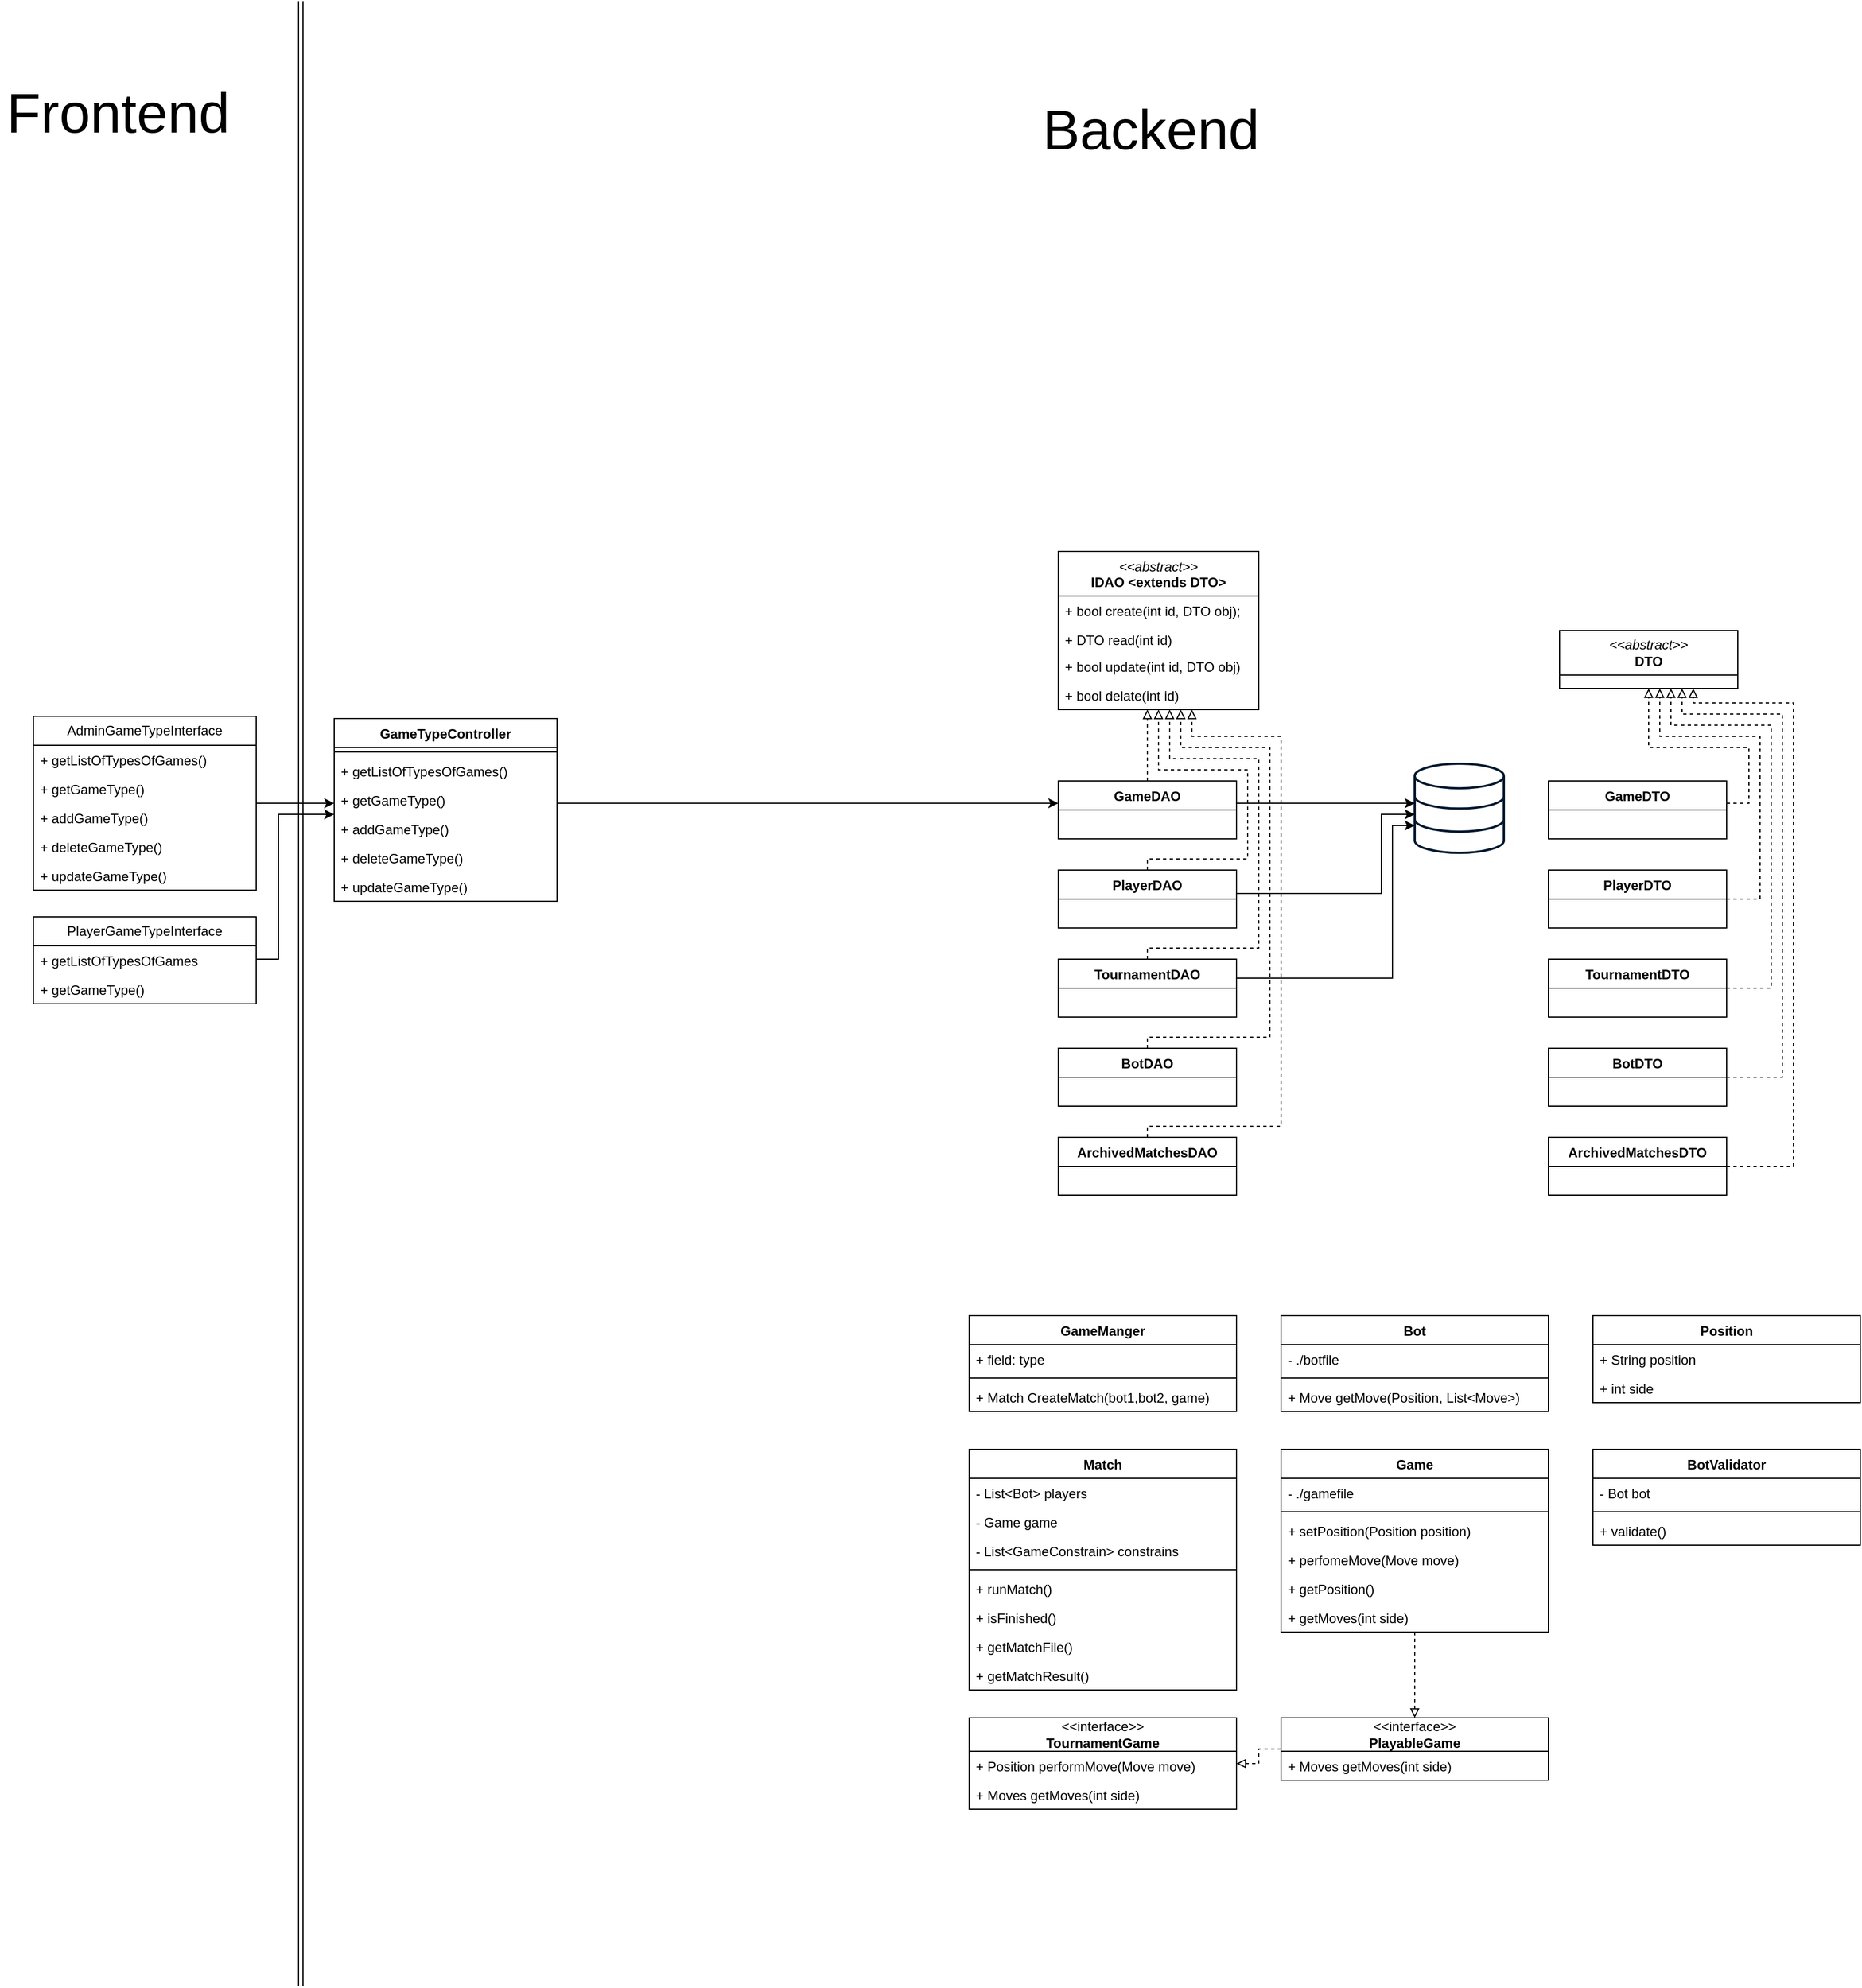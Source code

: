 <mxfile version="22.0.8" type="github">
  <diagram name="Page-1" id="vq4zcLMNqd9nZXXzY1yO">
    <mxGraphModel dx="2870" dy="858" grid="1" gridSize="10" guides="1" tooltips="1" connect="1" arrows="1" fold="1" page="1" pageScale="1" pageWidth="827" pageHeight="1169" math="0" shadow="0">
      <root>
        <mxCell id="0" />
        <mxCell id="1" parent="0" />
        <mxCell id="dvdHjr2iF7q1n8IQnkhA-14" style="edgeStyle=orthogonalEdgeStyle;rounded=0;orthogonalLoop=1;jettySize=auto;html=1;exitX=0.5;exitY=0;exitDx=0;exitDy=0;endArrow=block;endFill=0;dashed=1;" edge="1" parent="1" source="dvdHjr2iF7q1n8IQnkhA-1" target="dvdHjr2iF7q1n8IQnkhA-5">
          <mxGeometry relative="1" as="geometry">
            <Array as="points">
              <mxPoint x="120" y="630" />
              <mxPoint x="120" y="630" />
            </Array>
          </mxGeometry>
        </mxCell>
        <mxCell id="dvdHjr2iF7q1n8IQnkhA-1" value="GameDAO" style="swimlane;fontStyle=1;align=center;verticalAlign=top;childLayout=stackLayout;horizontal=1;startSize=26;horizontalStack=0;resizeParent=1;resizeParentMax=0;resizeLast=0;collapsible=1;marginBottom=0;whiteSpace=wrap;html=1;" vertex="1" parent="1">
          <mxGeometry x="40" y="720" width="160" height="52" as="geometry" />
        </mxCell>
        <mxCell id="dvdHjr2iF7q1n8IQnkhA-154" style="text;strokeColor=none;fillColor=none;align=left;verticalAlign=top;spacingLeft=4;spacingRight=4;overflow=hidden;rotatable=0;points=[[0,0.5],[1,0.5]];portConstraint=eastwest;whiteSpace=wrap;html=1;" vertex="1" parent="dvdHjr2iF7q1n8IQnkhA-1">
          <mxGeometry y="26" width="160" height="26" as="geometry" />
        </mxCell>
        <mxCell id="dvdHjr2iF7q1n8IQnkhA-5" value="&lt;i style=&quot;font-weight: normal;&quot;&gt;&amp;lt;&amp;lt;abstract&amp;gt;&amp;gt;&lt;/i&gt;&lt;br&gt;IDAO &amp;lt;extends DTO&amp;gt;" style="swimlane;fontStyle=1;align=center;verticalAlign=top;childLayout=stackLayout;horizontal=1;startSize=40;horizontalStack=0;resizeParent=1;resizeParentMax=0;resizeLast=0;collapsible=1;marginBottom=0;whiteSpace=wrap;html=1;" vertex="1" parent="1">
          <mxGeometry x="40" y="514" width="180" height="142" as="geometry" />
        </mxCell>
        <mxCell id="dvdHjr2iF7q1n8IQnkhA-11" value="+ bool create(int id, DTO obj);" style="text;strokeColor=none;fillColor=none;align=left;verticalAlign=top;spacingLeft=4;spacingRight=4;overflow=hidden;rotatable=0;points=[[0,0.5],[1,0.5]];portConstraint=eastwest;whiteSpace=wrap;html=1;" vertex="1" parent="dvdHjr2iF7q1n8IQnkhA-5">
          <mxGeometry y="40" width="180" height="26" as="geometry" />
        </mxCell>
        <mxCell id="dvdHjr2iF7q1n8IQnkhA-8" value="+ DTO read(int id)" style="text;strokeColor=none;fillColor=none;align=left;verticalAlign=top;spacingLeft=4;spacingRight=4;overflow=hidden;rotatable=0;points=[[0,0.5],[1,0.5]];portConstraint=eastwest;whiteSpace=wrap;html=1;" vertex="1" parent="dvdHjr2iF7q1n8IQnkhA-5">
          <mxGeometry y="66" width="180" height="24" as="geometry" />
        </mxCell>
        <mxCell id="dvdHjr2iF7q1n8IQnkhA-10" value="+ bool update(int id, DTO obj)" style="text;strokeColor=none;fillColor=none;align=left;verticalAlign=top;spacingLeft=4;spacingRight=4;overflow=hidden;rotatable=0;points=[[0,0.5],[1,0.5]];portConstraint=eastwest;whiteSpace=wrap;html=1;" vertex="1" parent="dvdHjr2iF7q1n8IQnkhA-5">
          <mxGeometry y="90" width="180" height="26" as="geometry" />
        </mxCell>
        <mxCell id="dvdHjr2iF7q1n8IQnkhA-9" value="+ bool delate(int id)" style="text;strokeColor=none;fillColor=none;align=left;verticalAlign=top;spacingLeft=4;spacingRight=4;overflow=hidden;rotatable=0;points=[[0,0.5],[1,0.5]];portConstraint=eastwest;whiteSpace=wrap;html=1;" vertex="1" parent="dvdHjr2iF7q1n8IQnkhA-5">
          <mxGeometry y="116" width="180" height="26" as="geometry" />
        </mxCell>
        <mxCell id="dvdHjr2iF7q1n8IQnkhA-15" value="&lt;i style=&quot;&quot;&gt;&amp;lt;&amp;lt;abstract&amp;gt;&amp;gt;&lt;/i&gt;&lt;br&gt;&lt;b&gt;DTO&lt;/b&gt;" style="swimlane;fontStyle=0;childLayout=stackLayout;horizontal=1;startSize=40;fillColor=none;horizontalStack=0;resizeParent=1;resizeParentMax=0;resizeLast=0;collapsible=1;marginBottom=0;whiteSpace=wrap;html=1;" vertex="1" parent="1">
          <mxGeometry x="490" y="585" width="160" height="52" as="geometry" />
        </mxCell>
        <mxCell id="dvdHjr2iF7q1n8IQnkhA-40" style="edgeStyle=orthogonalEdgeStyle;rounded=0;orthogonalLoop=1;jettySize=auto;html=1;exitX=1;exitY=0.5;exitDx=0;exitDy=0;entryX=0.5;entryY=1;entryDx=0;entryDy=0;endArrow=block;endFill=0;dashed=1;" edge="1" parent="1" source="dvdHjr2iF7q1n8IQnkhA-19" target="dvdHjr2iF7q1n8IQnkhA-15">
          <mxGeometry relative="1" as="geometry">
            <Array as="points">
              <mxPoint x="660" y="740" />
              <mxPoint x="660" y="690" />
              <mxPoint x="570" y="690" />
            </Array>
          </mxGeometry>
        </mxCell>
        <mxCell id="dvdHjr2iF7q1n8IQnkhA-19" value="GameDTO" style="swimlane;fontStyle=1;align=center;verticalAlign=top;childLayout=stackLayout;horizontal=1;startSize=26;horizontalStack=0;resizeParent=1;resizeParentMax=0;resizeLast=0;collapsible=1;marginBottom=0;whiteSpace=wrap;html=1;" vertex="1" parent="1">
          <mxGeometry x="480" y="720" width="160" height="52" as="geometry" />
        </mxCell>
        <mxCell id="dvdHjr2iF7q1n8IQnkhA-136" style="text;strokeColor=none;fillColor=none;align=left;verticalAlign=top;spacingLeft=4;spacingRight=4;overflow=hidden;rotatable=0;points=[[0,0.5],[1,0.5]];portConstraint=eastwest;whiteSpace=wrap;html=1;" vertex="1" parent="dvdHjr2iF7q1n8IQnkhA-19">
          <mxGeometry y="26" width="160" height="26" as="geometry" />
        </mxCell>
        <mxCell id="dvdHjr2iF7q1n8IQnkhA-26" value="" style="html=1;verticalLabelPosition=bottom;align=center;labelBackgroundColor=#ffffff;verticalAlign=top;strokeWidth=2;strokeColor=#00182E;shadow=0;dashed=0;shape=mxgraph.ios7.icons.data;" vertex="1" parent="1">
          <mxGeometry x="360" y="704.5" width="80" height="80" as="geometry" />
        </mxCell>
        <mxCell id="dvdHjr2iF7q1n8IQnkhA-29" value="GameTypeController" style="swimlane;fontStyle=1;align=center;verticalAlign=top;childLayout=stackLayout;horizontal=1;startSize=26;horizontalStack=0;resizeParent=1;resizeParentMax=0;resizeLast=0;collapsible=1;marginBottom=0;whiteSpace=wrap;html=1;" vertex="1" parent="1">
          <mxGeometry x="-610" y="664" width="200" height="164" as="geometry" />
        </mxCell>
        <mxCell id="dvdHjr2iF7q1n8IQnkhA-31" value="" style="line;strokeWidth=1;fillColor=none;align=left;verticalAlign=middle;spacingTop=-1;spacingLeft=3;spacingRight=3;rotatable=0;labelPosition=right;points=[];portConstraint=eastwest;strokeColor=inherit;" vertex="1" parent="dvdHjr2iF7q1n8IQnkhA-29">
          <mxGeometry y="26" width="200" height="8" as="geometry" />
        </mxCell>
        <mxCell id="dvdHjr2iF7q1n8IQnkhA-142" value="+ getListOfTypesOfGames()" style="text;strokeColor=none;fillColor=none;align=left;verticalAlign=top;spacingLeft=4;spacingRight=4;overflow=hidden;rotatable=0;points=[[0,0.5],[1,0.5]];portConstraint=eastwest;whiteSpace=wrap;html=1;" vertex="1" parent="dvdHjr2iF7q1n8IQnkhA-29">
          <mxGeometry y="34" width="200" height="26" as="geometry" />
        </mxCell>
        <mxCell id="dvdHjr2iF7q1n8IQnkhA-144" value="+ getGameType()" style="text;strokeColor=none;fillColor=none;align=left;verticalAlign=top;spacingLeft=4;spacingRight=4;overflow=hidden;rotatable=0;points=[[0,0.5],[1,0.5]];portConstraint=eastwest;whiteSpace=wrap;html=1;" vertex="1" parent="dvdHjr2iF7q1n8IQnkhA-29">
          <mxGeometry y="60" width="200" height="26" as="geometry" />
        </mxCell>
        <mxCell id="dvdHjr2iF7q1n8IQnkhA-145" value="+ addGameType()" style="text;strokeColor=none;fillColor=none;align=left;verticalAlign=top;spacingLeft=4;spacingRight=4;overflow=hidden;rotatable=0;points=[[0,0.5],[1,0.5]];portConstraint=eastwest;whiteSpace=wrap;html=1;" vertex="1" parent="dvdHjr2iF7q1n8IQnkhA-29">
          <mxGeometry y="86" width="200" height="26" as="geometry" />
        </mxCell>
        <mxCell id="dvdHjr2iF7q1n8IQnkhA-146" value="+ deleteGameType()" style="text;strokeColor=none;fillColor=none;align=left;verticalAlign=top;spacingLeft=4;spacingRight=4;overflow=hidden;rotatable=0;points=[[0,0.5],[1,0.5]];portConstraint=eastwest;whiteSpace=wrap;html=1;" vertex="1" parent="dvdHjr2iF7q1n8IQnkhA-29">
          <mxGeometry y="112" width="200" height="26" as="geometry" />
        </mxCell>
        <mxCell id="dvdHjr2iF7q1n8IQnkhA-147" value="+ updateGameType()" style="text;strokeColor=none;fillColor=none;align=left;verticalAlign=top;spacingLeft=4;spacingRight=4;overflow=hidden;rotatable=0;points=[[0,0.5],[1,0.5]];portConstraint=eastwest;whiteSpace=wrap;html=1;" vertex="1" parent="dvdHjr2iF7q1n8IQnkhA-29">
          <mxGeometry y="138" width="200" height="26" as="geometry" />
        </mxCell>
        <mxCell id="dvdHjr2iF7q1n8IQnkhA-33" style="edgeStyle=orthogonalEdgeStyle;rounded=0;orthogonalLoop=1;jettySize=auto;html=1;" edge="1" parent="1" source="dvdHjr2iF7q1n8IQnkhA-29" target="dvdHjr2iF7q1n8IQnkhA-1">
          <mxGeometry relative="1" as="geometry">
            <Array as="points">
              <mxPoint x="-230" y="740" />
              <mxPoint x="-230" y="740" />
            </Array>
          </mxGeometry>
        </mxCell>
        <mxCell id="dvdHjr2iF7q1n8IQnkhA-46" style="edgeStyle=orthogonalEdgeStyle;rounded=0;orthogonalLoop=1;jettySize=auto;html=1;exitX=0.5;exitY=0;exitDx=0;exitDy=0;endArrow=block;endFill=0;dashed=1;" edge="1" parent="1" source="dvdHjr2iF7q1n8IQnkhA-35" target="dvdHjr2iF7q1n8IQnkhA-5">
          <mxGeometry relative="1" as="geometry">
            <Array as="points">
              <mxPoint x="120" y="790" />
              <mxPoint x="210" y="790" />
              <mxPoint x="210" y="710" />
              <mxPoint x="130" y="710" />
            </Array>
          </mxGeometry>
        </mxCell>
        <mxCell id="dvdHjr2iF7q1n8IQnkhA-35" value="PlayerDAO" style="swimlane;fontStyle=1;align=center;verticalAlign=top;childLayout=stackLayout;horizontal=1;startSize=26;horizontalStack=0;resizeParent=1;resizeParentMax=0;resizeLast=0;collapsible=1;marginBottom=0;whiteSpace=wrap;html=1;" vertex="1" parent="1">
          <mxGeometry x="40" y="800" width="160" height="52" as="geometry" />
        </mxCell>
        <mxCell id="dvdHjr2iF7q1n8IQnkhA-155" style="text;strokeColor=none;fillColor=none;align=left;verticalAlign=top;spacingLeft=4;spacingRight=4;overflow=hidden;rotatable=0;points=[[0,0.5],[1,0.5]];portConstraint=eastwest;whiteSpace=wrap;html=1;" vertex="1" parent="dvdHjr2iF7q1n8IQnkhA-35">
          <mxGeometry y="26" width="160" height="26" as="geometry" />
        </mxCell>
        <mxCell id="dvdHjr2iF7q1n8IQnkhA-41" style="edgeStyle=orthogonalEdgeStyle;rounded=0;orthogonalLoop=1;jettySize=auto;html=1;exitX=1;exitY=0.5;exitDx=0;exitDy=0;endArrow=block;endFill=0;dashed=1;" edge="1" parent="1" source="dvdHjr2iF7q1n8IQnkhA-36" target="dvdHjr2iF7q1n8IQnkhA-15">
          <mxGeometry relative="1" as="geometry">
            <mxPoint x="600" y="560" as="targetPoint" />
            <Array as="points">
              <mxPoint x="670" y="826" />
              <mxPoint x="670" y="680" />
              <mxPoint x="580" y="680" />
            </Array>
          </mxGeometry>
        </mxCell>
        <mxCell id="dvdHjr2iF7q1n8IQnkhA-47" style="edgeStyle=orthogonalEdgeStyle;rounded=0;orthogonalLoop=1;jettySize=auto;html=1;exitX=0.5;exitY=0;exitDx=0;exitDy=0;endArrow=block;endFill=0;dashed=1;" edge="1" parent="1" source="dvdHjr2iF7q1n8IQnkhA-38" target="dvdHjr2iF7q1n8IQnkhA-5">
          <mxGeometry relative="1" as="geometry">
            <Array as="points">
              <mxPoint x="120" y="870" />
              <mxPoint x="220" y="870" />
              <mxPoint x="220" y="700" />
              <mxPoint x="140" y="700" />
            </Array>
          </mxGeometry>
        </mxCell>
        <mxCell id="dvdHjr2iF7q1n8IQnkhA-38" value="TournamentDAO" style="swimlane;fontStyle=1;align=center;verticalAlign=top;childLayout=stackLayout;horizontal=1;startSize=26;horizontalStack=0;resizeParent=1;resizeParentMax=0;resizeLast=0;collapsible=1;marginBottom=0;whiteSpace=wrap;html=1;" vertex="1" parent="1">
          <mxGeometry x="40" y="880" width="160" height="52" as="geometry" />
        </mxCell>
        <mxCell id="dvdHjr2iF7q1n8IQnkhA-156" style="text;strokeColor=none;fillColor=none;align=left;verticalAlign=top;spacingLeft=4;spacingRight=4;overflow=hidden;rotatable=0;points=[[0,0.5],[1,0.5]];portConstraint=eastwest;whiteSpace=wrap;html=1;" vertex="1" parent="dvdHjr2iF7q1n8IQnkhA-38">
          <mxGeometry y="26" width="160" height="26" as="geometry" />
        </mxCell>
        <mxCell id="dvdHjr2iF7q1n8IQnkhA-42" style="edgeStyle=orthogonalEdgeStyle;rounded=0;orthogonalLoop=1;jettySize=auto;html=1;exitX=1;exitY=0.5;exitDx=0;exitDy=0;endArrow=block;endFill=0;dashed=1;" edge="1" parent="1" source="dvdHjr2iF7q1n8IQnkhA-39" target="dvdHjr2iF7q1n8IQnkhA-15">
          <mxGeometry relative="1" as="geometry">
            <Array as="points">
              <mxPoint x="680" y="906" />
              <mxPoint x="680" y="670" />
              <mxPoint x="590" y="670" />
            </Array>
          </mxGeometry>
        </mxCell>
        <mxCell id="dvdHjr2iF7q1n8IQnkhA-39" value="TournamentDTO" style="swimlane;fontStyle=1;align=center;verticalAlign=top;childLayout=stackLayout;horizontal=1;startSize=26;horizontalStack=0;resizeParent=1;resizeParentMax=0;resizeLast=0;collapsible=1;marginBottom=0;whiteSpace=wrap;html=1;" vertex="1" parent="1">
          <mxGeometry x="480" y="880" width="160" height="52" as="geometry" />
        </mxCell>
        <mxCell id="dvdHjr2iF7q1n8IQnkhA-138" style="text;strokeColor=none;fillColor=none;align=left;verticalAlign=top;spacingLeft=4;spacingRight=4;overflow=hidden;rotatable=0;points=[[0,0.5],[1,0.5]];portConstraint=eastwest;whiteSpace=wrap;html=1;" vertex="1" parent="dvdHjr2iF7q1n8IQnkhA-39">
          <mxGeometry y="26" width="160" height="26" as="geometry" />
        </mxCell>
        <mxCell id="dvdHjr2iF7q1n8IQnkhA-43" style="edgeStyle=orthogonalEdgeStyle;rounded=0;orthogonalLoop=1;jettySize=auto;html=1;exitX=1;exitY=0.5;exitDx=0;exitDy=0;" edge="1" parent="1" source="dvdHjr2iF7q1n8IQnkhA-35" target="dvdHjr2iF7q1n8IQnkhA-26">
          <mxGeometry relative="1" as="geometry">
            <mxPoint x="360" y="750" as="targetPoint" />
            <Array as="points">
              <mxPoint x="200" y="821" />
              <mxPoint x="330" y="821" />
              <mxPoint x="330" y="750" />
            </Array>
          </mxGeometry>
        </mxCell>
        <mxCell id="dvdHjr2iF7q1n8IQnkhA-44" style="edgeStyle=orthogonalEdgeStyle;rounded=0;orthogonalLoop=1;jettySize=auto;html=1;exitX=1;exitY=0.5;exitDx=0;exitDy=0;" edge="1" parent="1" source="dvdHjr2iF7q1n8IQnkhA-38" target="dvdHjr2iF7q1n8IQnkhA-26">
          <mxGeometry relative="1" as="geometry">
            <Array as="points">
              <mxPoint x="200" y="897" />
              <mxPoint x="340" y="897" />
              <mxPoint x="340" y="760" />
            </Array>
          </mxGeometry>
        </mxCell>
        <mxCell id="dvdHjr2iF7q1n8IQnkhA-45" style="edgeStyle=orthogonalEdgeStyle;rounded=0;orthogonalLoop=1;jettySize=auto;html=1;exitX=1;exitY=0.5;exitDx=0;exitDy=0;" edge="1" parent="1" source="dvdHjr2iF7q1n8IQnkhA-1" target="dvdHjr2iF7q1n8IQnkhA-26">
          <mxGeometry relative="1" as="geometry">
            <Array as="points">
              <mxPoint x="260" y="740" />
              <mxPoint x="260" y="740" />
            </Array>
          </mxGeometry>
        </mxCell>
        <mxCell id="dvdHjr2iF7q1n8IQnkhA-55" style="edgeStyle=orthogonalEdgeStyle;rounded=0;orthogonalLoop=1;jettySize=auto;html=1;exitX=1;exitY=0.5;exitDx=0;exitDy=0;" edge="1" parent="1" source="dvdHjr2iF7q1n8IQnkhA-51" target="dvdHjr2iF7q1n8IQnkhA-29">
          <mxGeometry relative="1" as="geometry">
            <Array as="points">
              <mxPoint x="-550" y="740" />
              <mxPoint x="-550" y="740" />
            </Array>
          </mxGeometry>
        </mxCell>
        <mxCell id="dvdHjr2iF7q1n8IQnkhA-51" value="AdminGameTypeInterface" style="swimlane;fontStyle=0;childLayout=stackLayout;horizontal=1;startSize=26;fillColor=none;horizontalStack=0;resizeParent=1;resizeParentMax=0;resizeLast=0;collapsible=1;marginBottom=0;whiteSpace=wrap;html=1;" vertex="1" parent="1">
          <mxGeometry x="-880" y="662" width="200" height="156" as="geometry" />
        </mxCell>
        <mxCell id="dvdHjr2iF7q1n8IQnkhA-52" value="+ getListOfTypesOfGames()" style="text;strokeColor=none;fillColor=none;align=left;verticalAlign=top;spacingLeft=4;spacingRight=4;overflow=hidden;rotatable=0;points=[[0,0.5],[1,0.5]];portConstraint=eastwest;whiteSpace=wrap;html=1;" vertex="1" parent="dvdHjr2iF7q1n8IQnkhA-51">
          <mxGeometry y="26" width="200" height="26" as="geometry" />
        </mxCell>
        <mxCell id="dvdHjr2iF7q1n8IQnkhA-85" value="+ getGameType()" style="text;strokeColor=none;fillColor=none;align=left;verticalAlign=top;spacingLeft=4;spacingRight=4;overflow=hidden;rotatable=0;points=[[0,0.5],[1,0.5]];portConstraint=eastwest;whiteSpace=wrap;html=1;" vertex="1" parent="dvdHjr2iF7q1n8IQnkhA-51">
          <mxGeometry y="52" width="200" height="26" as="geometry" />
        </mxCell>
        <mxCell id="dvdHjr2iF7q1n8IQnkhA-82" value="+ addGameType()" style="text;strokeColor=none;fillColor=none;align=left;verticalAlign=top;spacingLeft=4;spacingRight=4;overflow=hidden;rotatable=0;points=[[0,0.5],[1,0.5]];portConstraint=eastwest;whiteSpace=wrap;html=1;" vertex="1" parent="dvdHjr2iF7q1n8IQnkhA-51">
          <mxGeometry y="78" width="200" height="26" as="geometry" />
        </mxCell>
        <mxCell id="dvdHjr2iF7q1n8IQnkhA-83" value="+ deleteGameType()" style="text;strokeColor=none;fillColor=none;align=left;verticalAlign=top;spacingLeft=4;spacingRight=4;overflow=hidden;rotatable=0;points=[[0,0.5],[1,0.5]];portConstraint=eastwest;whiteSpace=wrap;html=1;" vertex="1" parent="dvdHjr2iF7q1n8IQnkhA-51">
          <mxGeometry y="104" width="200" height="26" as="geometry" />
        </mxCell>
        <mxCell id="dvdHjr2iF7q1n8IQnkhA-84" value="+ updateGameType()" style="text;strokeColor=none;fillColor=none;align=left;verticalAlign=top;spacingLeft=4;spacingRight=4;overflow=hidden;rotatable=0;points=[[0,0.5],[1,0.5]];portConstraint=eastwest;whiteSpace=wrap;html=1;" vertex="1" parent="dvdHjr2iF7q1n8IQnkhA-51">
          <mxGeometry y="130" width="200" height="26" as="geometry" />
        </mxCell>
        <mxCell id="dvdHjr2iF7q1n8IQnkhA-56" value="GameManger" style="swimlane;fontStyle=1;align=center;verticalAlign=top;childLayout=stackLayout;horizontal=1;startSize=26;horizontalStack=0;resizeParent=1;resizeParentMax=0;resizeLast=0;collapsible=1;marginBottom=0;whiteSpace=wrap;html=1;" vertex="1" parent="1">
          <mxGeometry x="-40" y="1200" width="240" height="86" as="geometry" />
        </mxCell>
        <mxCell id="dvdHjr2iF7q1n8IQnkhA-57" value="+ field: type" style="text;strokeColor=none;fillColor=none;align=left;verticalAlign=top;spacingLeft=4;spacingRight=4;overflow=hidden;rotatable=0;points=[[0,0.5],[1,0.5]];portConstraint=eastwest;whiteSpace=wrap;html=1;" vertex="1" parent="dvdHjr2iF7q1n8IQnkhA-56">
          <mxGeometry y="26" width="240" height="26" as="geometry" />
        </mxCell>
        <mxCell id="dvdHjr2iF7q1n8IQnkhA-58" value="" style="line;strokeWidth=1;fillColor=none;align=left;verticalAlign=middle;spacingTop=-1;spacingLeft=3;spacingRight=3;rotatable=0;labelPosition=right;points=[];portConstraint=eastwest;strokeColor=inherit;" vertex="1" parent="dvdHjr2iF7q1n8IQnkhA-56">
          <mxGeometry y="52" width="240" height="8" as="geometry" />
        </mxCell>
        <mxCell id="dvdHjr2iF7q1n8IQnkhA-59" value="+ Match CreateMatch(bot1,bot2, game)" style="text;strokeColor=none;fillColor=none;align=left;verticalAlign=top;spacingLeft=4;spacingRight=4;overflow=hidden;rotatable=0;points=[[0,0.5],[1,0.5]];portConstraint=eastwest;whiteSpace=wrap;html=1;" vertex="1" parent="dvdHjr2iF7q1n8IQnkhA-56">
          <mxGeometry y="60" width="240" height="26" as="geometry" />
        </mxCell>
        <mxCell id="dvdHjr2iF7q1n8IQnkhA-62" style="edgeStyle=orthogonalEdgeStyle;rounded=0;orthogonalLoop=1;jettySize=auto;html=1;exitX=0.5;exitY=0;exitDx=0;exitDy=0;endArrow=block;endFill=0;dashed=1;" edge="1" parent="1" source="dvdHjr2iF7q1n8IQnkhA-61" target="dvdHjr2iF7q1n8IQnkhA-5">
          <mxGeometry relative="1" as="geometry">
            <Array as="points">
              <mxPoint x="120" y="950" />
              <mxPoint x="230" y="950" />
              <mxPoint x="230" y="690" />
              <mxPoint x="150" y="690" />
            </Array>
          </mxGeometry>
        </mxCell>
        <mxCell id="dvdHjr2iF7q1n8IQnkhA-61" value="BotDAO" style="swimlane;fontStyle=1;align=center;verticalAlign=top;childLayout=stackLayout;horizontal=1;startSize=26;horizontalStack=0;resizeParent=1;resizeParentMax=0;resizeLast=0;collapsible=1;marginBottom=0;whiteSpace=wrap;html=1;" vertex="1" parent="1">
          <mxGeometry x="40" y="960" width="160" height="52" as="geometry" />
        </mxCell>
        <mxCell id="dvdHjr2iF7q1n8IQnkhA-157" style="text;strokeColor=none;fillColor=none;align=left;verticalAlign=top;spacingLeft=4;spacingRight=4;overflow=hidden;rotatable=0;points=[[0,0.5],[1,0.5]];portConstraint=eastwest;whiteSpace=wrap;html=1;" vertex="1" parent="dvdHjr2iF7q1n8IQnkhA-61">
          <mxGeometry y="26" width="160" height="26" as="geometry" />
        </mxCell>
        <mxCell id="dvdHjr2iF7q1n8IQnkhA-63" value="Match" style="swimlane;fontStyle=1;align=center;verticalAlign=top;childLayout=stackLayout;horizontal=1;startSize=26;horizontalStack=0;resizeParent=1;resizeParentMax=0;resizeLast=0;collapsible=1;marginBottom=0;whiteSpace=wrap;html=1;" vertex="1" parent="1">
          <mxGeometry x="-40" y="1320" width="240" height="216" as="geometry" />
        </mxCell>
        <mxCell id="dvdHjr2iF7q1n8IQnkhA-64" value="- List&amp;lt;Bot&amp;gt; players" style="text;strokeColor=none;fillColor=none;align=left;verticalAlign=top;spacingLeft=4;spacingRight=4;overflow=hidden;rotatable=0;points=[[0,0.5],[1,0.5]];portConstraint=eastwest;whiteSpace=wrap;html=1;" vertex="1" parent="dvdHjr2iF7q1n8IQnkhA-63">
          <mxGeometry y="26" width="240" height="26" as="geometry" />
        </mxCell>
        <mxCell id="dvdHjr2iF7q1n8IQnkhA-76" value="- Game game" style="text;strokeColor=none;fillColor=none;align=left;verticalAlign=top;spacingLeft=4;spacingRight=4;overflow=hidden;rotatable=0;points=[[0,0.5],[1,0.5]];portConstraint=eastwest;whiteSpace=wrap;html=1;" vertex="1" parent="dvdHjr2iF7q1n8IQnkhA-63">
          <mxGeometry y="52" width="240" height="26" as="geometry" />
        </mxCell>
        <mxCell id="dvdHjr2iF7q1n8IQnkhA-79" value="- List&amp;lt;GameConstrain&amp;gt; constrains" style="text;strokeColor=none;fillColor=none;align=left;verticalAlign=top;spacingLeft=4;spacingRight=4;overflow=hidden;rotatable=0;points=[[0,0.5],[1,0.5]];portConstraint=eastwest;whiteSpace=wrap;html=1;" vertex="1" parent="dvdHjr2iF7q1n8IQnkhA-63">
          <mxGeometry y="78" width="240" height="26" as="geometry" />
        </mxCell>
        <mxCell id="dvdHjr2iF7q1n8IQnkhA-65" value="" style="line;strokeWidth=1;fillColor=none;align=left;verticalAlign=middle;spacingTop=-1;spacingLeft=3;spacingRight=3;rotatable=0;labelPosition=right;points=[];portConstraint=eastwest;strokeColor=inherit;" vertex="1" parent="dvdHjr2iF7q1n8IQnkhA-63">
          <mxGeometry y="104" width="240" height="8" as="geometry" />
        </mxCell>
        <mxCell id="dvdHjr2iF7q1n8IQnkhA-66" value="+ runMatch()" style="text;strokeColor=none;fillColor=none;align=left;verticalAlign=top;spacingLeft=4;spacingRight=4;overflow=hidden;rotatable=0;points=[[0,0.5],[1,0.5]];portConstraint=eastwest;whiteSpace=wrap;html=1;" vertex="1" parent="dvdHjr2iF7q1n8IQnkhA-63">
          <mxGeometry y="112" width="240" height="26" as="geometry" />
        </mxCell>
        <mxCell id="dvdHjr2iF7q1n8IQnkhA-75" value="+ isFinished()" style="text;strokeColor=none;fillColor=none;align=left;verticalAlign=top;spacingLeft=4;spacingRight=4;overflow=hidden;rotatable=0;points=[[0,0.5],[1,0.5]];portConstraint=eastwest;whiteSpace=wrap;html=1;" vertex="1" parent="dvdHjr2iF7q1n8IQnkhA-63">
          <mxGeometry y="138" width="240" height="26" as="geometry" />
        </mxCell>
        <mxCell id="dvdHjr2iF7q1n8IQnkhA-77" value="+ getMatchFile()" style="text;strokeColor=none;fillColor=none;align=left;verticalAlign=top;spacingLeft=4;spacingRight=4;overflow=hidden;rotatable=0;points=[[0,0.5],[1,0.5]];portConstraint=eastwest;whiteSpace=wrap;html=1;" vertex="1" parent="dvdHjr2iF7q1n8IQnkhA-63">
          <mxGeometry y="164" width="240" height="26" as="geometry" />
        </mxCell>
        <mxCell id="dvdHjr2iF7q1n8IQnkhA-78" value="+ getMatchResult()" style="text;strokeColor=none;fillColor=none;align=left;verticalAlign=top;spacingLeft=4;spacingRight=4;overflow=hidden;rotatable=0;points=[[0,0.5],[1,0.5]];portConstraint=eastwest;whiteSpace=wrap;html=1;" vertex="1" parent="dvdHjr2iF7q1n8IQnkhA-63">
          <mxGeometry y="190" width="240" height="26" as="geometry" />
        </mxCell>
        <mxCell id="dvdHjr2iF7q1n8IQnkhA-72" style="edgeStyle=orthogonalEdgeStyle;rounded=0;orthogonalLoop=1;jettySize=auto;html=1;exitX=0.5;exitY=0;exitDx=0;exitDy=0;endArrow=block;endFill=0;dashed=1;" edge="1" parent="1" source="dvdHjr2iF7q1n8IQnkhA-71" target="dvdHjr2iF7q1n8IQnkhA-5">
          <mxGeometry relative="1" as="geometry">
            <Array as="points">
              <mxPoint x="120" y="1030" />
              <mxPoint x="240" y="1030" />
              <mxPoint x="240" y="680" />
              <mxPoint x="160" y="680" />
            </Array>
          </mxGeometry>
        </mxCell>
        <mxCell id="dvdHjr2iF7q1n8IQnkhA-71" value="ArchivedMatchesDAO" style="swimlane;fontStyle=1;align=center;verticalAlign=top;childLayout=stackLayout;horizontal=1;startSize=26;horizontalStack=0;resizeParent=1;resizeParentMax=0;resizeLast=0;collapsible=1;marginBottom=0;whiteSpace=wrap;html=1;" vertex="1" parent="1">
          <mxGeometry x="40" y="1040" width="160" height="52" as="geometry" />
        </mxCell>
        <mxCell id="dvdHjr2iF7q1n8IQnkhA-158" style="text;strokeColor=none;fillColor=none;align=left;verticalAlign=top;spacingLeft=4;spacingRight=4;overflow=hidden;rotatable=0;points=[[0,0.5],[1,0.5]];portConstraint=eastwest;whiteSpace=wrap;html=1;" vertex="1" parent="dvdHjr2iF7q1n8IQnkhA-71">
          <mxGeometry y="26" width="160" height="26" as="geometry" />
        </mxCell>
        <mxCell id="dvdHjr2iF7q1n8IQnkhA-99" style="edgeStyle=orthogonalEdgeStyle;rounded=0;orthogonalLoop=1;jettySize=auto;html=1;exitX=1;exitY=0.5;exitDx=0;exitDy=0;endArrow=block;endFill=0;dashed=1;" edge="1" parent="1" source="dvdHjr2iF7q1n8IQnkhA-73" target="dvdHjr2iF7q1n8IQnkhA-15">
          <mxGeometry relative="1" as="geometry">
            <Array as="points">
              <mxPoint x="690" y="986" />
              <mxPoint x="690" y="660" />
              <mxPoint x="600" y="660" />
            </Array>
          </mxGeometry>
        </mxCell>
        <mxCell id="dvdHjr2iF7q1n8IQnkhA-73" value="BotDTO" style="swimlane;fontStyle=1;align=center;verticalAlign=top;childLayout=stackLayout;horizontal=1;startSize=26;horizontalStack=0;resizeParent=1;resizeParentMax=0;resizeLast=0;collapsible=1;marginBottom=0;whiteSpace=wrap;html=1;" vertex="1" parent="1">
          <mxGeometry x="480" y="960" width="160" height="52" as="geometry" />
        </mxCell>
        <mxCell id="dvdHjr2iF7q1n8IQnkhA-139" style="text;strokeColor=none;fillColor=none;align=left;verticalAlign=top;spacingLeft=4;spacingRight=4;overflow=hidden;rotatable=0;points=[[0,0.5],[1,0.5]];portConstraint=eastwest;whiteSpace=wrap;html=1;" vertex="1" parent="dvdHjr2iF7q1n8IQnkhA-73">
          <mxGeometry y="26" width="160" height="26" as="geometry" />
        </mxCell>
        <mxCell id="dvdHjr2iF7q1n8IQnkhA-100" style="edgeStyle=orthogonalEdgeStyle;rounded=0;orthogonalLoop=1;jettySize=auto;html=1;exitX=1;exitY=0.5;exitDx=0;exitDy=0;startArrow=none;startFill=0;endArrow=block;endFill=0;dashed=1;" edge="1" parent="1" source="dvdHjr2iF7q1n8IQnkhA-74" target="dvdHjr2iF7q1n8IQnkhA-15">
          <mxGeometry relative="1" as="geometry">
            <Array as="points">
              <mxPoint x="700" y="1066" />
              <mxPoint x="700" y="650" />
              <mxPoint x="610" y="650" />
            </Array>
          </mxGeometry>
        </mxCell>
        <mxCell id="dvdHjr2iF7q1n8IQnkhA-74" value="ArchivedMatchesDTO" style="swimlane;fontStyle=1;align=center;verticalAlign=top;childLayout=stackLayout;horizontal=1;startSize=26;horizontalStack=0;resizeParent=1;resizeParentMax=0;resizeLast=0;collapsible=1;marginBottom=0;whiteSpace=wrap;html=1;" vertex="1" parent="1">
          <mxGeometry x="480" y="1040" width="160" height="52" as="geometry" />
        </mxCell>
        <mxCell id="dvdHjr2iF7q1n8IQnkhA-140" style="text;strokeColor=none;fillColor=none;align=left;verticalAlign=top;spacingLeft=4;spacingRight=4;overflow=hidden;rotatable=0;points=[[0,0.5],[1,0.5]];portConstraint=eastwest;whiteSpace=wrap;html=1;" vertex="1" parent="dvdHjr2iF7q1n8IQnkhA-74">
          <mxGeometry y="26" width="160" height="26" as="geometry" />
        </mxCell>
        <mxCell id="dvdHjr2iF7q1n8IQnkhA-80" value="PlayerGameTypeInterface" style="swimlane;fontStyle=0;childLayout=stackLayout;horizontal=1;startSize=26;fillColor=none;horizontalStack=0;resizeParent=1;resizeParentMax=0;resizeLast=0;collapsible=1;marginBottom=0;whiteSpace=wrap;html=1;" vertex="1" parent="1">
          <mxGeometry x="-880" y="842" width="200" height="78" as="geometry" />
        </mxCell>
        <mxCell id="dvdHjr2iF7q1n8IQnkhA-81" value="+ getListOfTypesOfGames" style="text;strokeColor=none;fillColor=none;align=left;verticalAlign=top;spacingLeft=4;spacingRight=4;overflow=hidden;rotatable=0;points=[[0,0.5],[1,0.5]];portConstraint=eastwest;whiteSpace=wrap;html=1;" vertex="1" parent="dvdHjr2iF7q1n8IQnkhA-80">
          <mxGeometry y="26" width="200" height="26" as="geometry" />
        </mxCell>
        <mxCell id="dvdHjr2iF7q1n8IQnkhA-86" value="+ getGameType()" style="text;strokeColor=none;fillColor=none;align=left;verticalAlign=top;spacingLeft=4;spacingRight=4;overflow=hidden;rotatable=0;points=[[0,0.5],[1,0.5]];portConstraint=eastwest;whiteSpace=wrap;html=1;" vertex="1" parent="dvdHjr2iF7q1n8IQnkhA-80">
          <mxGeometry y="52" width="200" height="26" as="geometry" />
        </mxCell>
        <mxCell id="dvdHjr2iF7q1n8IQnkhA-89" value="Bot" style="swimlane;fontStyle=1;align=center;verticalAlign=top;childLayout=stackLayout;horizontal=1;startSize=26;horizontalStack=0;resizeParent=1;resizeParentMax=0;resizeLast=0;collapsible=1;marginBottom=0;whiteSpace=wrap;html=1;" vertex="1" parent="1">
          <mxGeometry x="240" y="1200" width="240" height="86" as="geometry" />
        </mxCell>
        <mxCell id="dvdHjr2iF7q1n8IQnkhA-90" value="- ./botfile" style="text;strokeColor=none;fillColor=none;align=left;verticalAlign=top;spacingLeft=4;spacingRight=4;overflow=hidden;rotatable=0;points=[[0,0.5],[1,0.5]];portConstraint=eastwest;whiteSpace=wrap;html=1;" vertex="1" parent="dvdHjr2iF7q1n8IQnkhA-89">
          <mxGeometry y="26" width="240" height="26" as="geometry" />
        </mxCell>
        <mxCell id="dvdHjr2iF7q1n8IQnkhA-91" value="" style="line;strokeWidth=1;fillColor=none;align=left;verticalAlign=middle;spacingTop=-1;spacingLeft=3;spacingRight=3;rotatable=0;labelPosition=right;points=[];portConstraint=eastwest;strokeColor=inherit;" vertex="1" parent="dvdHjr2iF7q1n8IQnkhA-89">
          <mxGeometry y="52" width="240" height="8" as="geometry" />
        </mxCell>
        <mxCell id="dvdHjr2iF7q1n8IQnkhA-92" value="+ Move getMove(Position, List&amp;lt;Move&amp;gt;)" style="text;strokeColor=none;fillColor=none;align=left;verticalAlign=top;spacingLeft=4;spacingRight=4;overflow=hidden;rotatable=0;points=[[0,0.5],[1,0.5]];portConstraint=eastwest;whiteSpace=wrap;html=1;" vertex="1" parent="dvdHjr2iF7q1n8IQnkhA-89">
          <mxGeometry y="60" width="240" height="26" as="geometry" />
        </mxCell>
        <mxCell id="dvdHjr2iF7q1n8IQnkhA-102" value="Game" style="swimlane;fontStyle=1;align=center;verticalAlign=top;childLayout=stackLayout;horizontal=1;startSize=26;horizontalStack=0;resizeParent=1;resizeParentMax=0;resizeLast=0;collapsible=1;marginBottom=0;whiteSpace=wrap;html=1;" vertex="1" parent="1">
          <mxGeometry x="240" y="1320" width="240" height="164" as="geometry" />
        </mxCell>
        <mxCell id="dvdHjr2iF7q1n8IQnkhA-103" value="- ./gamefile" style="text;strokeColor=none;fillColor=none;align=left;verticalAlign=top;spacingLeft=4;spacingRight=4;overflow=hidden;rotatable=0;points=[[0,0.5],[1,0.5]];portConstraint=eastwest;whiteSpace=wrap;html=1;" vertex="1" parent="dvdHjr2iF7q1n8IQnkhA-102">
          <mxGeometry y="26" width="240" height="26" as="geometry" />
        </mxCell>
        <mxCell id="dvdHjr2iF7q1n8IQnkhA-104" value="" style="line;strokeWidth=1;fillColor=none;align=left;verticalAlign=middle;spacingTop=-1;spacingLeft=3;spacingRight=3;rotatable=0;labelPosition=right;points=[];portConstraint=eastwest;strokeColor=inherit;" vertex="1" parent="dvdHjr2iF7q1n8IQnkhA-102">
          <mxGeometry y="52" width="240" height="8" as="geometry" />
        </mxCell>
        <mxCell id="dvdHjr2iF7q1n8IQnkhA-105" value="+ setPosition(Position position)" style="text;strokeColor=none;fillColor=none;align=left;verticalAlign=top;spacingLeft=4;spacingRight=4;overflow=hidden;rotatable=0;points=[[0,0.5],[1,0.5]];portConstraint=eastwest;whiteSpace=wrap;html=1;" vertex="1" parent="dvdHjr2iF7q1n8IQnkhA-102">
          <mxGeometry y="60" width="240" height="26" as="geometry" />
        </mxCell>
        <mxCell id="dvdHjr2iF7q1n8IQnkhA-111" value="+ perfomeMove(Move move)" style="text;strokeColor=none;fillColor=none;align=left;verticalAlign=top;spacingLeft=4;spacingRight=4;overflow=hidden;rotatable=0;points=[[0,0.5],[1,0.5]];portConstraint=eastwest;whiteSpace=wrap;html=1;" vertex="1" parent="dvdHjr2iF7q1n8IQnkhA-102">
          <mxGeometry y="86" width="240" height="26" as="geometry" />
        </mxCell>
        <mxCell id="dvdHjr2iF7q1n8IQnkhA-112" value="+ getPosition()" style="text;strokeColor=none;fillColor=none;align=left;verticalAlign=top;spacingLeft=4;spacingRight=4;overflow=hidden;rotatable=0;points=[[0,0.5],[1,0.5]];portConstraint=eastwest;whiteSpace=wrap;html=1;" vertex="1" parent="dvdHjr2iF7q1n8IQnkhA-102">
          <mxGeometry y="112" width="240" height="26" as="geometry" />
        </mxCell>
        <mxCell id="dvdHjr2iF7q1n8IQnkhA-113" value="+ getMoves(int side)" style="text;strokeColor=none;fillColor=none;align=left;verticalAlign=top;spacingLeft=4;spacingRight=4;overflow=hidden;rotatable=0;points=[[0,0.5],[1,0.5]];portConstraint=eastwest;whiteSpace=wrap;html=1;" vertex="1" parent="dvdHjr2iF7q1n8IQnkhA-102">
          <mxGeometry y="138" width="240" height="26" as="geometry" />
        </mxCell>
        <mxCell id="dvdHjr2iF7q1n8IQnkhA-106" value="Position" style="swimlane;fontStyle=1;align=center;verticalAlign=top;childLayout=stackLayout;horizontal=1;startSize=26;horizontalStack=0;resizeParent=1;resizeParentMax=0;resizeLast=0;collapsible=1;marginBottom=0;whiteSpace=wrap;html=1;" vertex="1" parent="1">
          <mxGeometry x="520" y="1200" width="240" height="78" as="geometry" />
        </mxCell>
        <mxCell id="dvdHjr2iF7q1n8IQnkhA-107" value="+ String position" style="text;strokeColor=none;fillColor=none;align=left;verticalAlign=top;spacingLeft=4;spacingRight=4;overflow=hidden;rotatable=0;points=[[0,0.5],[1,0.5]];portConstraint=eastwest;whiteSpace=wrap;html=1;" vertex="1" parent="dvdHjr2iF7q1n8IQnkhA-106">
          <mxGeometry y="26" width="240" height="26" as="geometry" />
        </mxCell>
        <mxCell id="dvdHjr2iF7q1n8IQnkhA-110" value="+ int side" style="text;strokeColor=none;fillColor=none;align=left;verticalAlign=top;spacingLeft=4;spacingRight=4;overflow=hidden;rotatable=0;points=[[0,0.5],[1,0.5]];portConstraint=eastwest;whiteSpace=wrap;html=1;" vertex="1" parent="dvdHjr2iF7q1n8IQnkhA-106">
          <mxGeometry y="52" width="240" height="26" as="geometry" />
        </mxCell>
        <mxCell id="dvdHjr2iF7q1n8IQnkhA-115" value="&amp;lt;&amp;lt;interface&amp;gt;&amp;gt;&lt;br&gt;&lt;b&gt;TournamentGame&lt;/b&gt;" style="swimlane;fontStyle=0;childLayout=stackLayout;horizontal=1;startSize=30;fillColor=none;horizontalStack=0;resizeParent=1;resizeParentMax=0;resizeLast=0;collapsible=1;marginBottom=0;whiteSpace=wrap;html=1;" vertex="1" parent="1">
          <mxGeometry x="-40" y="1561" width="240" height="82" as="geometry" />
        </mxCell>
        <mxCell id="dvdHjr2iF7q1n8IQnkhA-116" value="+ Position performMove(Move move)" style="text;strokeColor=none;fillColor=none;align=left;verticalAlign=top;spacingLeft=4;spacingRight=4;overflow=hidden;rotatable=0;points=[[0,0.5],[1,0.5]];portConstraint=eastwest;whiteSpace=wrap;html=1;" vertex="1" parent="dvdHjr2iF7q1n8IQnkhA-115">
          <mxGeometry y="30" width="240" height="26" as="geometry" />
        </mxCell>
        <mxCell id="dvdHjr2iF7q1n8IQnkhA-124" value="+ Moves getMoves(int side)" style="text;strokeColor=none;fillColor=none;align=left;verticalAlign=top;spacingLeft=4;spacingRight=4;overflow=hidden;rotatable=0;points=[[0,0.5],[1,0.5]];portConstraint=eastwest;whiteSpace=wrap;html=1;" vertex="1" parent="dvdHjr2iF7q1n8IQnkhA-115">
          <mxGeometry y="56" width="240" height="26" as="geometry" />
        </mxCell>
        <mxCell id="dvdHjr2iF7q1n8IQnkhA-128" style="edgeStyle=orthogonalEdgeStyle;rounded=0;orthogonalLoop=1;jettySize=auto;html=1;exitX=0;exitY=0.5;exitDx=0;exitDy=0;endArrow=block;endFill=0;dashed=1;" edge="1" parent="1" source="dvdHjr2iF7q1n8IQnkhA-119" target="dvdHjr2iF7q1n8IQnkhA-115">
          <mxGeometry relative="1" as="geometry" />
        </mxCell>
        <mxCell id="dvdHjr2iF7q1n8IQnkhA-119" value="&amp;lt;&amp;lt;interface&amp;gt;&amp;gt;&lt;br&gt;&lt;b&gt;PlayableGame&lt;/b&gt;" style="swimlane;fontStyle=0;childLayout=stackLayout;horizontal=1;startSize=30;fillColor=none;horizontalStack=0;resizeParent=1;resizeParentMax=0;resizeLast=0;collapsible=1;marginBottom=0;whiteSpace=wrap;html=1;" vertex="1" parent="1">
          <mxGeometry x="240" y="1561" width="240" height="56" as="geometry" />
        </mxCell>
        <mxCell id="dvdHjr2iF7q1n8IQnkhA-122" value="+ Moves getMoves(int side)" style="text;strokeColor=none;fillColor=none;align=left;verticalAlign=top;spacingLeft=4;spacingRight=4;overflow=hidden;rotatable=0;points=[[0,0.5],[1,0.5]];portConstraint=eastwest;whiteSpace=wrap;html=1;" vertex="1" parent="dvdHjr2iF7q1n8IQnkhA-119">
          <mxGeometry y="30" width="240" height="26" as="geometry" />
        </mxCell>
        <mxCell id="dvdHjr2iF7q1n8IQnkhA-126" style="edgeStyle=orthogonalEdgeStyle;rounded=0;orthogonalLoop=1;jettySize=auto;html=1;endArrow=block;endFill=0;dashed=1;" edge="1" parent="1" source="dvdHjr2iF7q1n8IQnkhA-102" target="dvdHjr2iF7q1n8IQnkhA-119">
          <mxGeometry relative="1" as="geometry" />
        </mxCell>
        <mxCell id="dvdHjr2iF7q1n8IQnkhA-131" style="edgeStyle=orthogonalEdgeStyle;rounded=0;orthogonalLoop=1;jettySize=auto;html=1;exitX=1;exitY=0.5;exitDx=0;exitDy=0;" edge="1" parent="1" source="dvdHjr2iF7q1n8IQnkhA-81" target="dvdHjr2iF7q1n8IQnkhA-29">
          <mxGeometry relative="1" as="geometry">
            <Array as="points">
              <mxPoint x="-660" y="880" />
              <mxPoint x="-660" y="750" />
            </Array>
          </mxGeometry>
        </mxCell>
        <mxCell id="dvdHjr2iF7q1n8IQnkhA-132" value="" style="shape=link;html=1;rounded=0;" edge="1" parent="1">
          <mxGeometry width="100" relative="1" as="geometry">
            <mxPoint x="-640" y="20" as="sourcePoint" />
            <mxPoint x="-640" y="1801.739" as="targetPoint" />
          </mxGeometry>
        </mxCell>
        <mxCell id="dvdHjr2iF7q1n8IQnkhA-133" value="&lt;font style=&quot;font-size: 50px;&quot;&gt;Backend&lt;/font&gt;" style="text;strokeColor=none;fillColor=none;align=left;verticalAlign=middle;spacingLeft=4;spacingRight=4;overflow=hidden;points=[[0,0.5],[1,0.5]];portConstraint=eastwest;rotatable=0;whiteSpace=wrap;html=1;" vertex="1" parent="1">
          <mxGeometry x="20" y="90" width="230" height="90" as="geometry" />
        </mxCell>
        <mxCell id="dvdHjr2iF7q1n8IQnkhA-134" value="&lt;span style=&quot;font-size: 50px;&quot;&gt;Frontend&lt;/span&gt;" style="text;strokeColor=none;fillColor=none;align=left;verticalAlign=middle;spacingLeft=4;spacingRight=4;overflow=hidden;points=[[0,0.5],[1,0.5]];portConstraint=eastwest;rotatable=0;whiteSpace=wrap;html=1;" vertex="1" parent="1">
          <mxGeometry x="-910" y="60" width="230" height="120" as="geometry" />
        </mxCell>
        <mxCell id="dvdHjr2iF7q1n8IQnkhA-36" value="PlayerDTO" style="swimlane;fontStyle=1;align=center;verticalAlign=top;childLayout=stackLayout;horizontal=1;startSize=26;horizontalStack=0;resizeParent=1;resizeParentMax=0;resizeLast=0;collapsible=1;marginBottom=0;whiteSpace=wrap;html=1;" vertex="1" parent="1">
          <mxGeometry x="480" y="800" width="160" height="52" as="geometry" />
        </mxCell>
        <mxCell id="dvdHjr2iF7q1n8IQnkhA-137" style="text;strokeColor=none;fillColor=none;align=left;verticalAlign=top;spacingLeft=4;spacingRight=4;overflow=hidden;rotatable=0;points=[[0,0.5],[1,0.5]];portConstraint=eastwest;whiteSpace=wrap;html=1;" vertex="1" parent="dvdHjr2iF7q1n8IQnkhA-36">
          <mxGeometry y="26" width="160" height="26" as="geometry" />
        </mxCell>
        <mxCell id="dvdHjr2iF7q1n8IQnkhA-149" value="BotValidator" style="swimlane;fontStyle=1;align=center;verticalAlign=top;childLayout=stackLayout;horizontal=1;startSize=26;horizontalStack=0;resizeParent=1;resizeParentMax=0;resizeLast=0;collapsible=1;marginBottom=0;whiteSpace=wrap;html=1;" vertex="1" parent="1">
          <mxGeometry x="520" y="1320" width="240" height="86" as="geometry" />
        </mxCell>
        <mxCell id="dvdHjr2iF7q1n8IQnkhA-153" value="- Bot bot" style="text;strokeColor=none;fillColor=none;align=left;verticalAlign=top;spacingLeft=4;spacingRight=4;overflow=hidden;rotatable=0;points=[[0,0.5],[1,0.5]];portConstraint=eastwest;whiteSpace=wrap;html=1;" vertex="1" parent="dvdHjr2iF7q1n8IQnkhA-149">
          <mxGeometry y="26" width="240" height="26" as="geometry" />
        </mxCell>
        <mxCell id="dvdHjr2iF7q1n8IQnkhA-151" value="" style="line;strokeWidth=1;fillColor=none;align=left;verticalAlign=middle;spacingTop=-1;spacingLeft=3;spacingRight=3;rotatable=0;labelPosition=right;points=[];portConstraint=eastwest;strokeColor=inherit;" vertex="1" parent="dvdHjr2iF7q1n8IQnkhA-149">
          <mxGeometry y="52" width="240" height="8" as="geometry" />
        </mxCell>
        <mxCell id="dvdHjr2iF7q1n8IQnkhA-152" value="+ validate()" style="text;strokeColor=none;fillColor=none;align=left;verticalAlign=top;spacingLeft=4;spacingRight=4;overflow=hidden;rotatable=0;points=[[0,0.5],[1,0.5]];portConstraint=eastwest;whiteSpace=wrap;html=1;" vertex="1" parent="dvdHjr2iF7q1n8IQnkhA-149">
          <mxGeometry y="60" width="240" height="26" as="geometry" />
        </mxCell>
      </root>
    </mxGraphModel>
  </diagram>
</mxfile>
